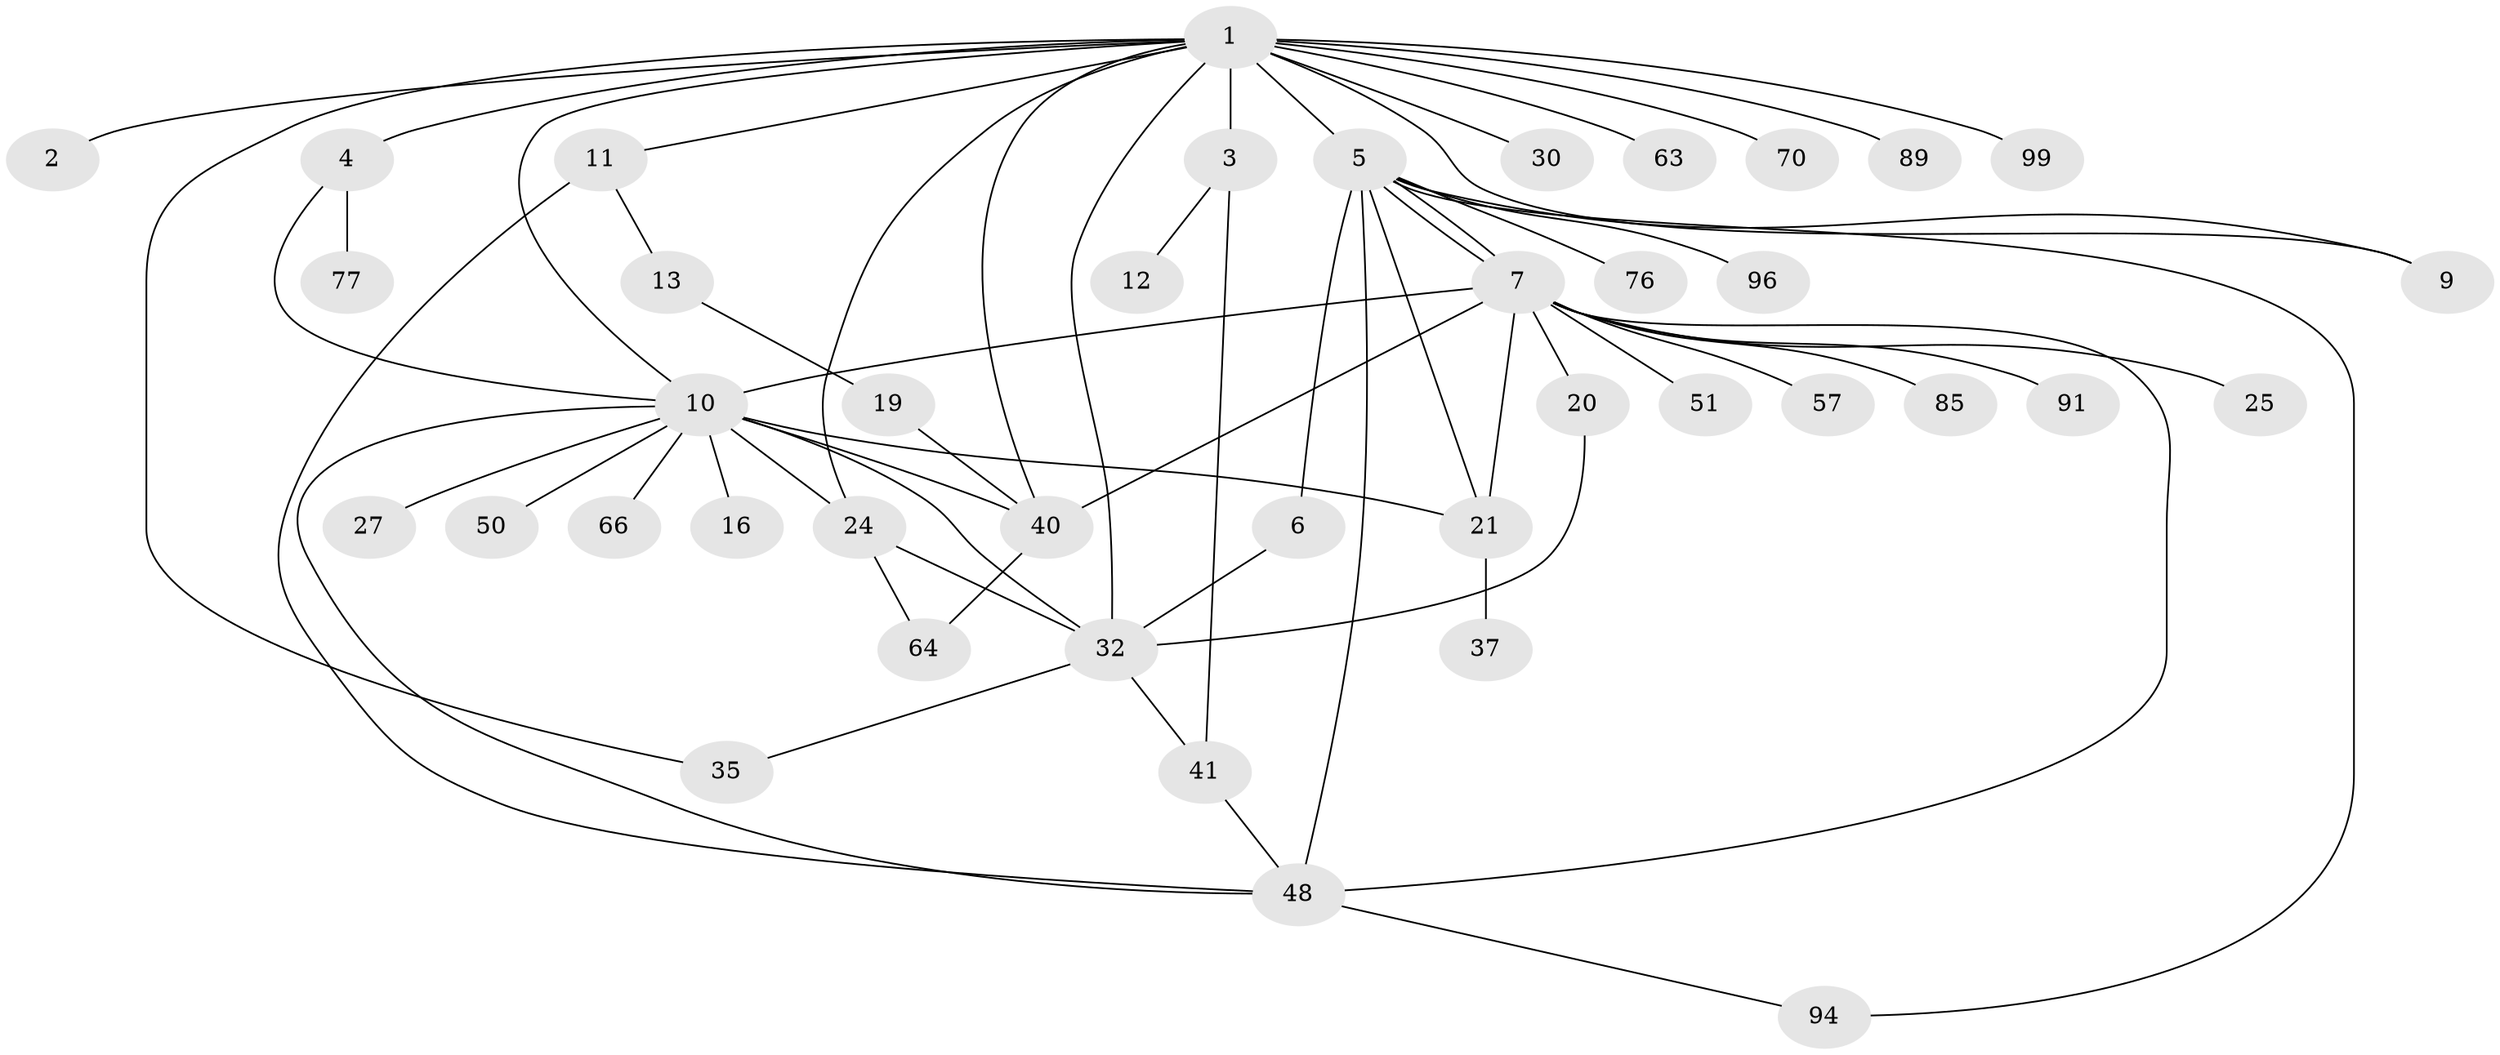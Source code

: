 // original degree distribution, {19: 0.009708737864077669, 1: 0.44660194174757284, 4: 0.08737864077669903, 3: 0.10679611650485436, 13: 0.009708737864077669, 5: 0.05825242718446602, 18: 0.009708737864077669, 7: 0.009708737864077669, 2: 0.22330097087378642, 6: 0.019417475728155338, 8: 0.019417475728155338}
// Generated by graph-tools (version 1.1) at 2025/18/03/04/25 18:18:05]
// undirected, 41 vertices, 62 edges
graph export_dot {
graph [start="1"]
  node [color=gray90,style=filled];
  1 [super="+38+33"];
  2;
  3;
  4;
  5 [super="+17+69+8+31"];
  6 [super="+15+87+22"];
  7 [super="+36+81+75"];
  9 [super="+101+102+39"];
  10 [super="+18+46+23+14"];
  11 [super="+59"];
  12;
  13 [super="+93+28"];
  16 [super="+47+26"];
  19;
  20;
  21 [super="+29"];
  24 [super="+52"];
  25;
  27;
  30 [super="+42"];
  32 [super="+97+74+54+34"];
  35 [super="+82"];
  37;
  40 [super="+62+72+92"];
  41;
  48 [super="+56+49"];
  50;
  51 [super="+100"];
  57;
  63;
  64;
  66;
  70;
  76;
  77 [super="+79"];
  85;
  89;
  91;
  94;
  96;
  99;
  1 -- 2;
  1 -- 3 [weight=2];
  1 -- 4;
  1 -- 5 [weight=2];
  1 -- 9;
  1 -- 10 [weight=2];
  1 -- 11;
  1 -- 24;
  1 -- 30 [weight=3];
  1 -- 63;
  1 -- 89;
  1 -- 99;
  1 -- 40;
  1 -- 35;
  1 -- 32;
  1 -- 70;
  3 -- 12;
  3 -- 41;
  4 -- 77;
  4 -- 10;
  5 -- 6;
  5 -- 7 [weight=2];
  5 -- 7;
  5 -- 9;
  5 -- 76;
  5 -- 48 [weight=2];
  5 -- 96;
  5 -- 94;
  5 -- 21 [weight=2];
  6 -- 32;
  7 -- 20;
  7 -- 21 [weight=2];
  7 -- 25;
  7 -- 51;
  7 -- 57;
  7 -- 85;
  7 -- 91;
  7 -- 10 [weight=2];
  7 -- 40;
  7 -- 48;
  10 -- 16;
  10 -- 21;
  10 -- 32;
  10 -- 50;
  10 -- 40 [weight=2];
  10 -- 48;
  10 -- 24;
  10 -- 66;
  10 -- 27;
  11 -- 13;
  11 -- 48 [weight=2];
  13 -- 19;
  19 -- 40;
  20 -- 32;
  21 -- 37;
  24 -- 64;
  24 -- 32;
  32 -- 35;
  32 -- 41;
  40 -- 64;
  41 -- 48;
  48 -- 94;
}

